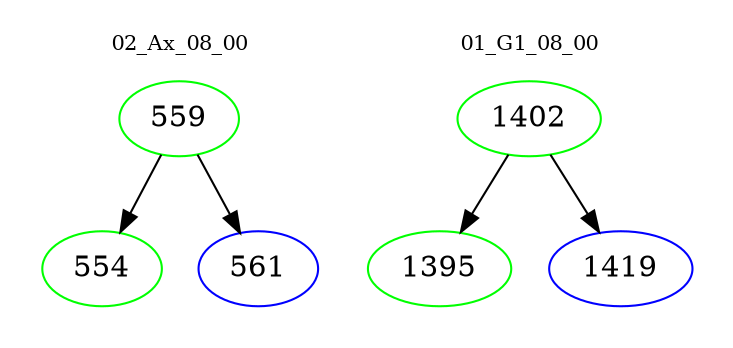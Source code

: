digraph{
subgraph cluster_0 {
color = white
label = "02_Ax_08_00";
fontsize=10;
T0_559 [label="559", color="green"]
T0_559 -> T0_554 [color="black"]
T0_554 [label="554", color="green"]
T0_559 -> T0_561 [color="black"]
T0_561 [label="561", color="blue"]
}
subgraph cluster_1 {
color = white
label = "01_G1_08_00";
fontsize=10;
T1_1402 [label="1402", color="green"]
T1_1402 -> T1_1395 [color="black"]
T1_1395 [label="1395", color="green"]
T1_1402 -> T1_1419 [color="black"]
T1_1419 [label="1419", color="blue"]
}
}
